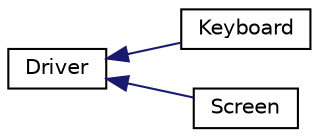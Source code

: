 digraph "Graphical Class Hierarchy"
{
 // LATEX_PDF_SIZE
  edge [fontname="Helvetica",fontsize="10",labelfontname="Helvetica",labelfontsize="10"];
  node [fontname="Helvetica",fontsize="10",shape=record];
  rankdir="LR";
  Node0 [label="Driver",height=0.2,width=0.4,color="black", fillcolor="white", style="filled",URL="$classDriver.html",tooltip="File: driver.h Author: Keeton Feavel and James Osborne."];
  Node0 -> Node1 [dir="back",color="midnightblue",fontsize="10",style="solid",fontname="Helvetica"];
  Node1 [label="Keyboard",height=0.2,width=0.4,color="black", fillcolor="white", style="filled",URL="$classKeyboard.html",tooltip=" "];
  Node0 -> Node2 [dir="back",color="midnightblue",fontsize="10",style="solid",fontname="Helvetica"];
  Node2 [label="Screen",height=0.2,width=0.4,color="black", fillcolor="white", style="filled",URL="$classScreen.html",tooltip=" "];
}
